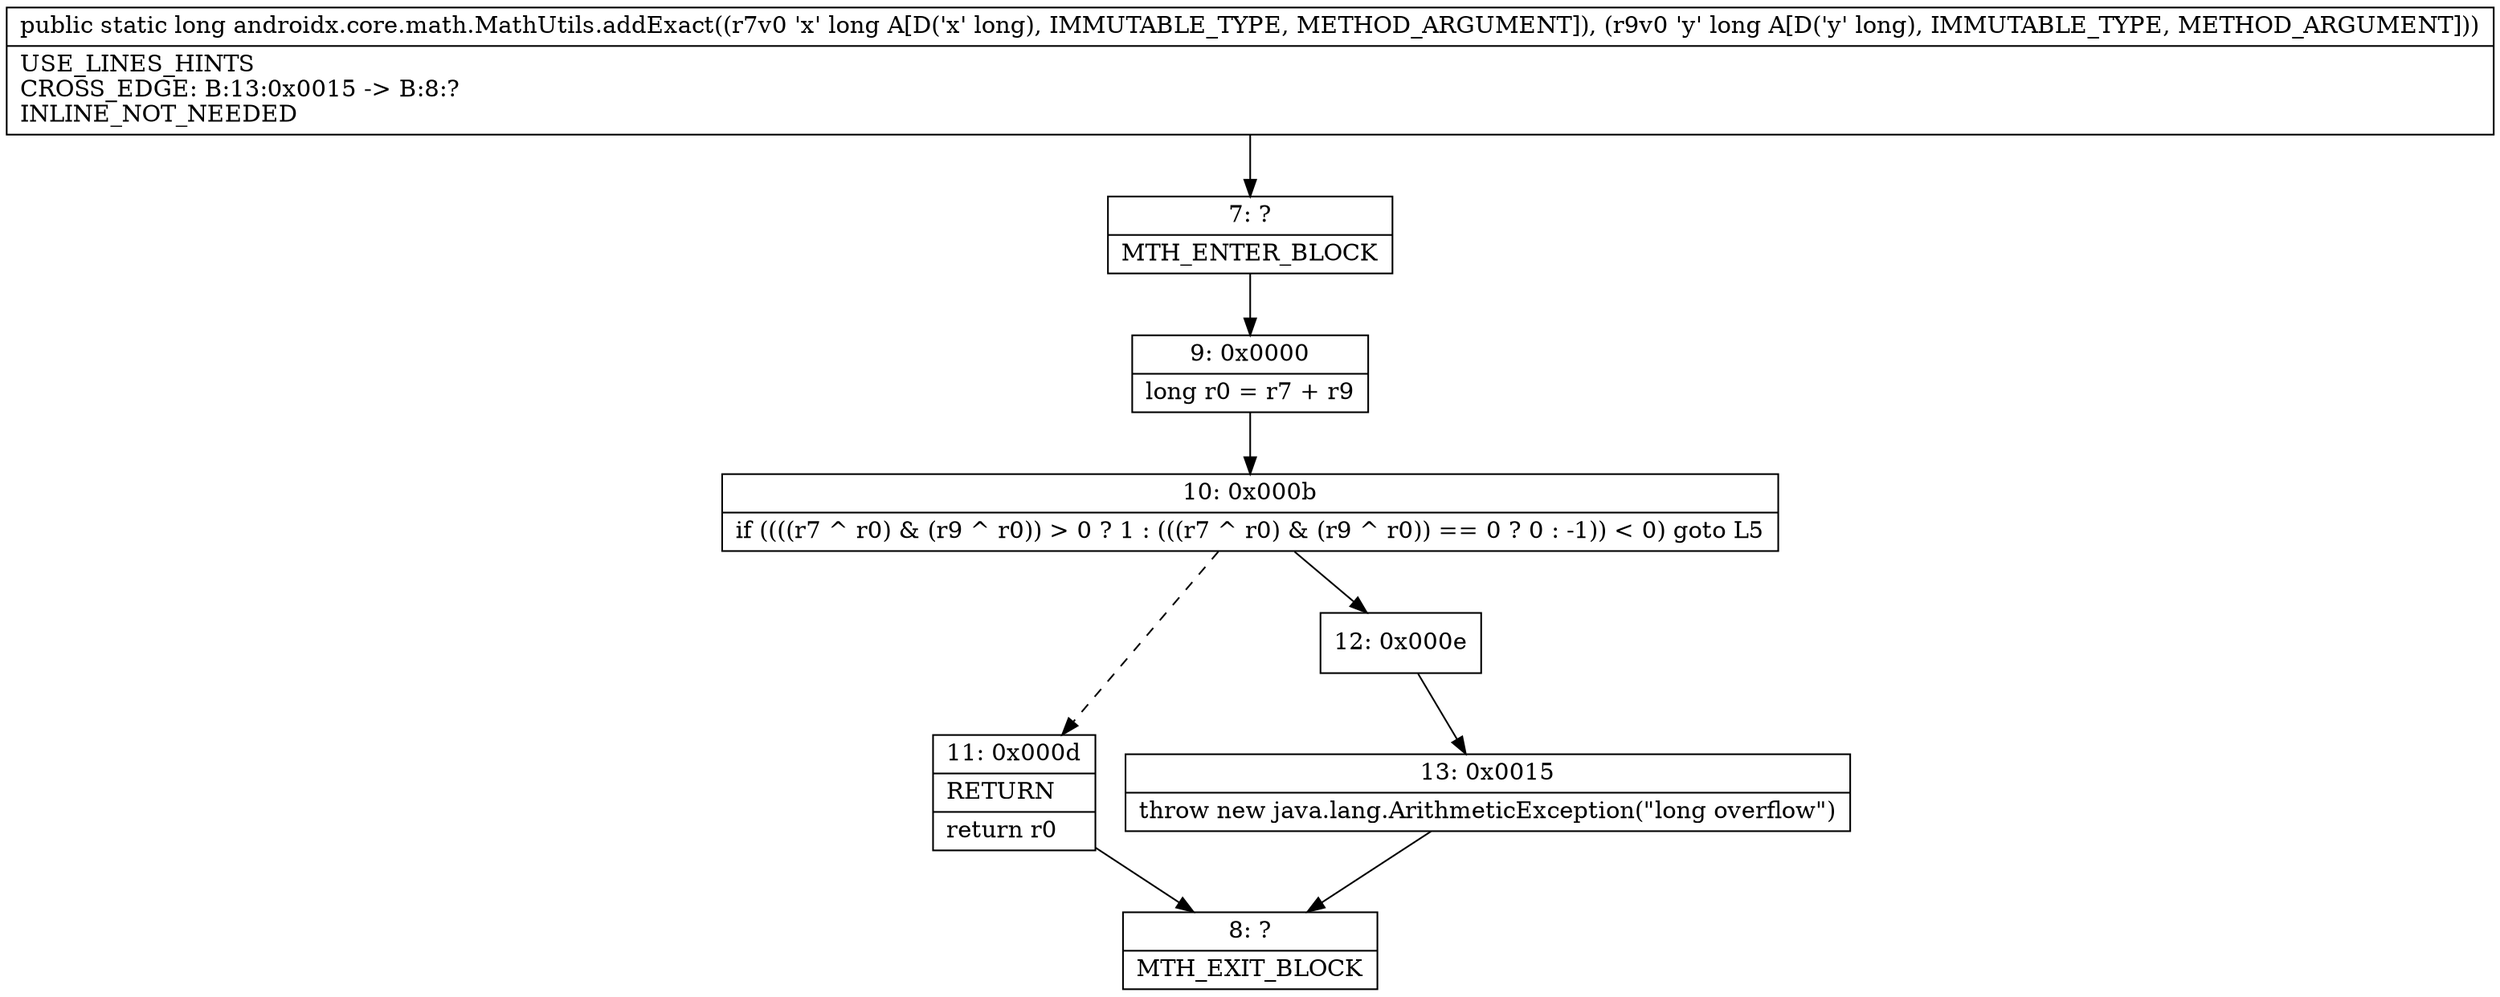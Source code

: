 digraph "CFG forandroidx.core.math.MathUtils.addExact(JJ)J" {
Node_7 [shape=record,label="{7\:\ ?|MTH_ENTER_BLOCK\l}"];
Node_9 [shape=record,label="{9\:\ 0x0000|long r0 = r7 + r9\l}"];
Node_10 [shape=record,label="{10\:\ 0x000b|if ((((r7 ^ r0) & (r9 ^ r0)) \> 0 ? 1 : (((r7 ^ r0) & (r9 ^ r0)) == 0 ? 0 : \-1)) \< 0) goto L5\l}"];
Node_11 [shape=record,label="{11\:\ 0x000d|RETURN\l|return r0\l}"];
Node_8 [shape=record,label="{8\:\ ?|MTH_EXIT_BLOCK\l}"];
Node_12 [shape=record,label="{12\:\ 0x000e}"];
Node_13 [shape=record,label="{13\:\ 0x0015|throw new java.lang.ArithmeticException(\"long overflow\")\l}"];
MethodNode[shape=record,label="{public static long androidx.core.math.MathUtils.addExact((r7v0 'x' long A[D('x' long), IMMUTABLE_TYPE, METHOD_ARGUMENT]), (r9v0 'y' long A[D('y' long), IMMUTABLE_TYPE, METHOD_ARGUMENT]))  | USE_LINES_HINTS\lCROSS_EDGE: B:13:0x0015 \-\> B:8:?\lINLINE_NOT_NEEDED\l}"];
MethodNode -> Node_7;Node_7 -> Node_9;
Node_9 -> Node_10;
Node_10 -> Node_11[style=dashed];
Node_10 -> Node_12;
Node_11 -> Node_8;
Node_12 -> Node_13;
Node_13 -> Node_8;
}

